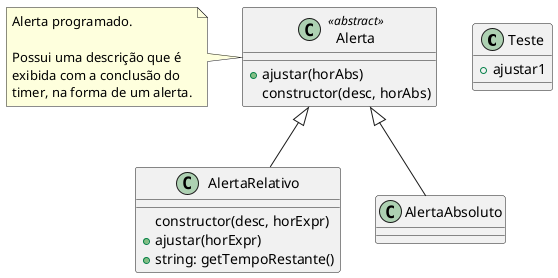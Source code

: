 @startuml "Classes"

top to bottom direction

class Teste{
  
}

class Alerta <<abstract>> {
  + ajustar(horAbs)
  constructor(desc, horAbs)
}
note left of Alerta : Alerta programado.\n\nPossui uma descrição que é\nexibida com a conclusão do\ntimer, na forma de um alerta.

class AlertaRelativo {
  constructor(desc, horExpr)
  + ajustar(horExpr)
  + string: getTempoRestante()
}



class Teste {
  + ajustar1
}

Alerta <|-- AlertaRelativo
Alerta <|-- AlertaAbsoluto

@enduml
